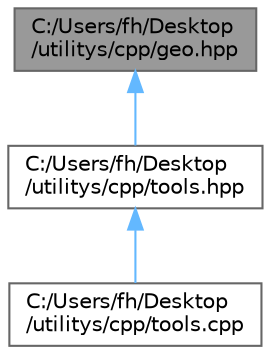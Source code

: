 digraph "C:/Users/fh/Desktop/utilitys/cpp/geo.hpp"
{
 // LATEX_PDF_SIZE
  bgcolor="transparent";
  edge [fontname=Helvetica,fontsize=10,labelfontname=Helvetica,labelfontsize=10];
  node [fontname=Helvetica,fontsize=10,shape=box,height=0.2,width=0.4];
  Node1 [id="Node000001",label="C:/Users/fh/Desktop\l/utilitys/cpp/geo.hpp",height=0.2,width=0.4,color="gray40", fillcolor="grey60", style="filled", fontcolor="black",tooltip=" "];
  Node1 -> Node2 [id="edge1_Node000001_Node000002",dir="back",color="steelblue1",style="solid",tooltip=" "];
  Node2 [id="Node000002",label="C:/Users/fh/Desktop\l/utilitys/cpp/tools.hpp",height=0.2,width=0.4,color="grey40", fillcolor="white", style="filled",URL="$tools_8hpp.html",tooltip=" "];
  Node2 -> Node3 [id="edge2_Node000002_Node000003",dir="back",color="steelblue1",style="solid",tooltip=" "];
  Node3 [id="Node000003",label="C:/Users/fh/Desktop\l/utilitys/cpp/tools.cpp",height=0.2,width=0.4,color="grey40", fillcolor="white", style="filled",URL="$tools_8cpp.html",tooltip=" "];
}
